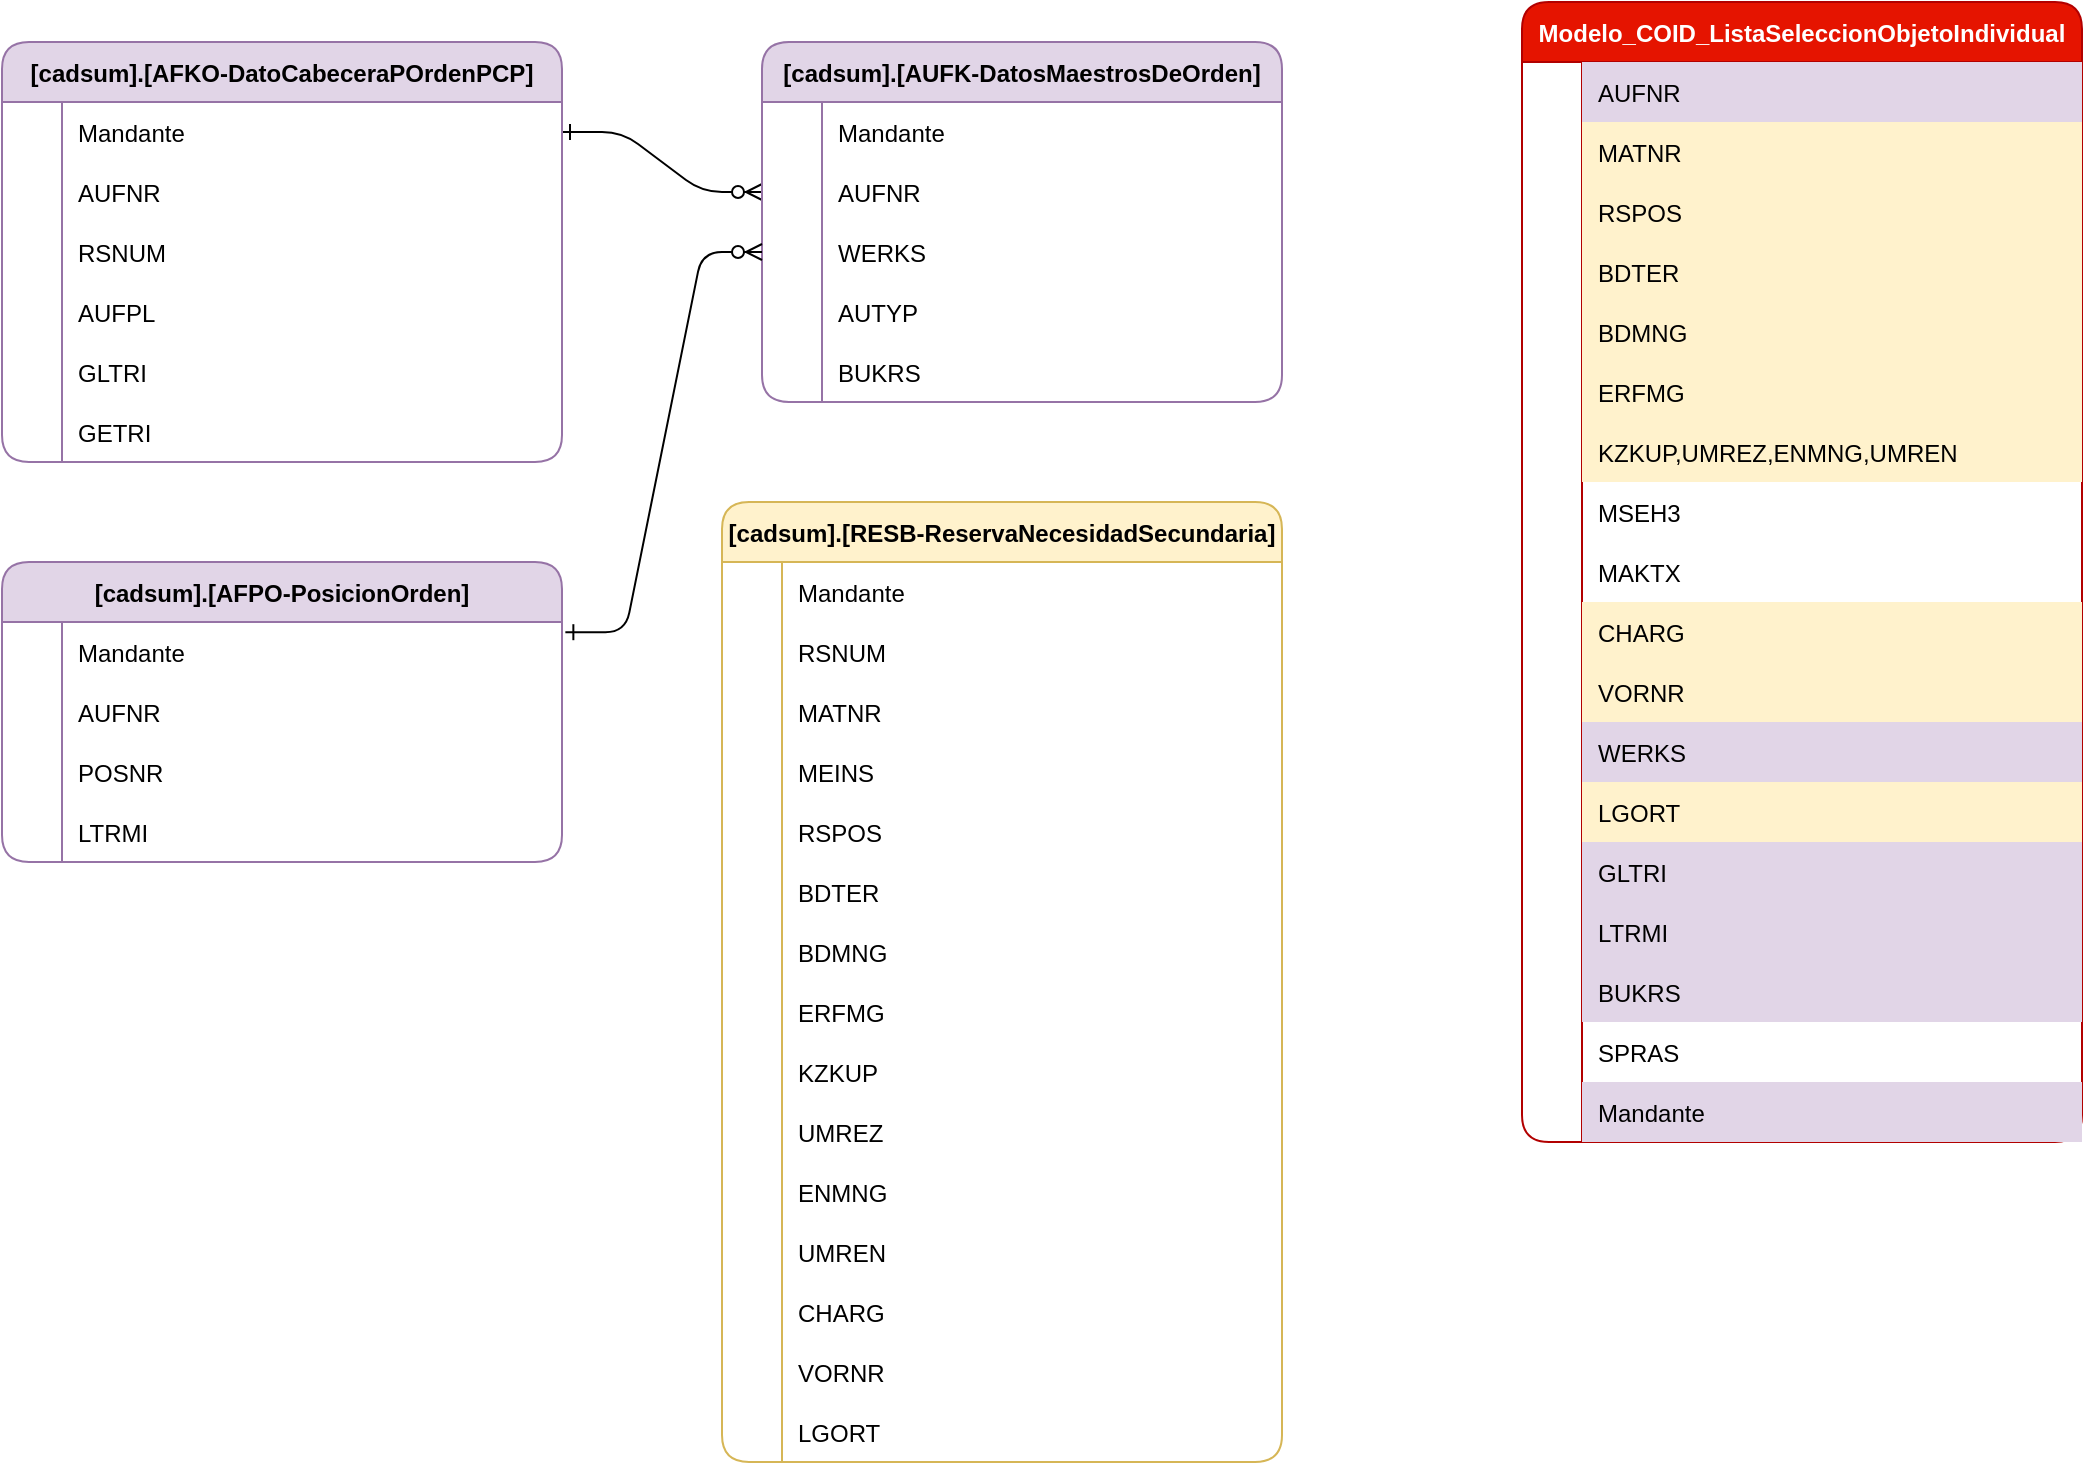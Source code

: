 <mxfile version="21.6.5" type="github">
  <diagram id="R2lEEEUBdFMjLlhIrx00" name="Page-1">
    <mxGraphModel dx="1738" dy="724" grid="1" gridSize="10" guides="1" tooltips="1" connect="1" arrows="1" fold="1" page="1" pageScale="1" pageWidth="850" pageHeight="1100" math="0" shadow="0" extFonts="Permanent Marker^https://fonts.googleapis.com/css?family=Permanent+Marker">
      <root>
        <mxCell id="0" />
        <mxCell id="1" parent="0" />
        <mxCell id="C-vyLk0tnHw3VtMMgP7b-1" value="" style="edgeStyle=entityRelationEdgeStyle;endArrow=ERzeroToMany;startArrow=ERone;endFill=1;startFill=0;exitX=1;exitY=0.5;exitDx=0;exitDy=0;entryX=0;entryY=0.5;entryDx=0;entryDy=0;" parent="1" source="mIVgGx_ozz6nRKa5t_wy-119" target="mIVgGx_ozz6nRKa5t_wy-60" edge="1">
          <mxGeometry width="100" height="100" relative="1" as="geometry">
            <mxPoint x="370" y="30" as="sourcePoint" />
            <mxPoint x="450" y="60" as="targetPoint" />
          </mxGeometry>
        </mxCell>
        <mxCell id="mIVgGx_ozz6nRKa5t_wy-1" value="Modelo_COID_ListaSeleccionObjetoIndividual" style="shape=table;startSize=30;container=1;collapsible=1;childLayout=tableLayout;fixedRows=1;rowLines=0;fontStyle=1;align=center;resizeLast=1;fillColor=#e51400;fontColor=#ffffff;strokeColor=#B20000;rounded=1;" vertex="1" parent="1">
          <mxGeometry x="520" y="40" width="280" height="570" as="geometry" />
        </mxCell>
        <mxCell id="mIVgGx_ozz6nRKa5t_wy-2" value="" style="shape=tableRow;horizontal=0;startSize=0;swimlaneHead=0;swimlaneBody=0;fillColor=none;collapsible=0;dropTarget=0;points=[[0,0.5],[1,0.5]];portConstraint=eastwest;strokeColor=inherit;top=0;left=0;right=0;bottom=0;" vertex="1" parent="mIVgGx_ozz6nRKa5t_wy-1">
          <mxGeometry y="30" width="280" height="30" as="geometry" />
        </mxCell>
        <mxCell id="mIVgGx_ozz6nRKa5t_wy-3" value="" style="shape=partialRectangle;overflow=hidden;connectable=0;fillColor=none;strokeColor=inherit;top=0;left=0;bottom=0;right=0;" vertex="1" parent="mIVgGx_ozz6nRKa5t_wy-2">
          <mxGeometry width="30" height="30" as="geometry">
            <mxRectangle width="30" height="30" as="alternateBounds" />
          </mxGeometry>
        </mxCell>
        <mxCell id="mIVgGx_ozz6nRKa5t_wy-4" value="AUFNR" style="shape=partialRectangle;overflow=hidden;connectable=0;fillColor=#e1d5e7;align=left;strokeColor=#9673a6;top=0;left=0;bottom=0;right=0;spacingLeft=6;" vertex="1" parent="mIVgGx_ozz6nRKa5t_wy-2">
          <mxGeometry x="30" width="250" height="30" as="geometry">
            <mxRectangle width="250" height="30" as="alternateBounds" />
          </mxGeometry>
        </mxCell>
        <mxCell id="mIVgGx_ozz6nRKa5t_wy-5" value="" style="shape=tableRow;horizontal=0;startSize=0;swimlaneHead=0;swimlaneBody=0;fillColor=none;collapsible=0;dropTarget=0;points=[[0,0.5],[1,0.5]];portConstraint=eastwest;strokeColor=inherit;top=0;left=0;right=0;bottom=0;" vertex="1" parent="mIVgGx_ozz6nRKa5t_wy-1">
          <mxGeometry y="60" width="280" height="30" as="geometry" />
        </mxCell>
        <mxCell id="mIVgGx_ozz6nRKa5t_wy-6" value="" style="shape=partialRectangle;overflow=hidden;connectable=0;fillColor=none;strokeColor=inherit;top=0;left=0;bottom=0;right=0;" vertex="1" parent="mIVgGx_ozz6nRKa5t_wy-5">
          <mxGeometry width="30" height="30" as="geometry">
            <mxRectangle width="30" height="30" as="alternateBounds" />
          </mxGeometry>
        </mxCell>
        <mxCell id="mIVgGx_ozz6nRKa5t_wy-7" value="MATNR" style="shape=partialRectangle;overflow=hidden;connectable=0;fillColor=#fff2cc;align=left;strokeColor=#d6b656;top=0;left=0;bottom=0;right=0;spacingLeft=6;" vertex="1" parent="mIVgGx_ozz6nRKa5t_wy-5">
          <mxGeometry x="30" width="250" height="30" as="geometry">
            <mxRectangle width="250" height="30" as="alternateBounds" />
          </mxGeometry>
        </mxCell>
        <mxCell id="mIVgGx_ozz6nRKa5t_wy-8" value="" style="shape=tableRow;horizontal=0;startSize=0;swimlaneHead=0;swimlaneBody=0;fillColor=none;collapsible=0;dropTarget=0;points=[[0,0.5],[1,0.5]];portConstraint=eastwest;strokeColor=inherit;top=0;left=0;right=0;bottom=0;" vertex="1" parent="mIVgGx_ozz6nRKa5t_wy-1">
          <mxGeometry y="90" width="280" height="30" as="geometry" />
        </mxCell>
        <mxCell id="mIVgGx_ozz6nRKa5t_wy-9" value="" style="shape=partialRectangle;overflow=hidden;connectable=0;fillColor=none;strokeColor=inherit;top=0;left=0;bottom=0;right=0;" vertex="1" parent="mIVgGx_ozz6nRKa5t_wy-8">
          <mxGeometry width="30" height="30" as="geometry">
            <mxRectangle width="30" height="30" as="alternateBounds" />
          </mxGeometry>
        </mxCell>
        <mxCell id="mIVgGx_ozz6nRKa5t_wy-10" value="RSPOS" style="shape=partialRectangle;overflow=hidden;connectable=0;fillColor=#fff2cc;align=left;strokeColor=#d6b656;top=0;left=0;bottom=0;right=0;spacingLeft=6;" vertex="1" parent="mIVgGx_ozz6nRKa5t_wy-8">
          <mxGeometry x="30" width="250" height="30" as="geometry">
            <mxRectangle width="250" height="30" as="alternateBounds" />
          </mxGeometry>
        </mxCell>
        <mxCell id="mIVgGx_ozz6nRKa5t_wy-11" value="" style="shape=tableRow;horizontal=0;startSize=0;swimlaneHead=0;swimlaneBody=0;fillColor=none;collapsible=0;dropTarget=0;points=[[0,0.5],[1,0.5]];portConstraint=eastwest;strokeColor=inherit;top=0;left=0;right=0;bottom=0;" vertex="1" parent="mIVgGx_ozz6nRKa5t_wy-1">
          <mxGeometry y="120" width="280" height="30" as="geometry" />
        </mxCell>
        <mxCell id="mIVgGx_ozz6nRKa5t_wy-12" value="" style="shape=partialRectangle;overflow=hidden;connectable=0;fillColor=none;strokeColor=inherit;top=0;left=0;bottom=0;right=0;" vertex="1" parent="mIVgGx_ozz6nRKa5t_wy-11">
          <mxGeometry width="30" height="30" as="geometry">
            <mxRectangle width="30" height="30" as="alternateBounds" />
          </mxGeometry>
        </mxCell>
        <mxCell id="mIVgGx_ozz6nRKa5t_wy-13" value="BDTER" style="shape=partialRectangle;overflow=hidden;connectable=0;fillColor=#fff2cc;align=left;strokeColor=#d6b656;top=0;left=0;bottom=0;right=0;spacingLeft=6;" vertex="1" parent="mIVgGx_ozz6nRKa5t_wy-11">
          <mxGeometry x="30" width="250" height="30" as="geometry">
            <mxRectangle width="250" height="30" as="alternateBounds" />
          </mxGeometry>
        </mxCell>
        <mxCell id="mIVgGx_ozz6nRKa5t_wy-14" value="" style="shape=tableRow;horizontal=0;startSize=0;swimlaneHead=0;swimlaneBody=0;fillColor=none;collapsible=0;dropTarget=0;points=[[0,0.5],[1,0.5]];portConstraint=eastwest;strokeColor=inherit;top=0;left=0;right=0;bottom=0;" vertex="1" parent="mIVgGx_ozz6nRKa5t_wy-1">
          <mxGeometry y="150" width="280" height="30" as="geometry" />
        </mxCell>
        <mxCell id="mIVgGx_ozz6nRKa5t_wy-15" value="" style="shape=partialRectangle;overflow=hidden;connectable=0;fillColor=none;strokeColor=inherit;top=0;left=0;bottom=0;right=0;" vertex="1" parent="mIVgGx_ozz6nRKa5t_wy-14">
          <mxGeometry width="30" height="30" as="geometry">
            <mxRectangle width="30" height="30" as="alternateBounds" />
          </mxGeometry>
        </mxCell>
        <mxCell id="mIVgGx_ozz6nRKa5t_wy-16" value="BDMNG" style="shape=partialRectangle;overflow=hidden;connectable=0;fillColor=#fff2cc;align=left;strokeColor=#d6b656;top=0;left=0;bottom=0;right=0;spacingLeft=6;" vertex="1" parent="mIVgGx_ozz6nRKa5t_wy-14">
          <mxGeometry x="30" width="250" height="30" as="geometry">
            <mxRectangle width="250" height="30" as="alternateBounds" />
          </mxGeometry>
        </mxCell>
        <mxCell id="mIVgGx_ozz6nRKa5t_wy-17" value="" style="shape=tableRow;horizontal=0;startSize=0;swimlaneHead=0;swimlaneBody=0;fillColor=none;collapsible=0;dropTarget=0;points=[[0,0.5],[1,0.5]];portConstraint=eastwest;strokeColor=inherit;top=0;left=0;right=0;bottom=0;" vertex="1" parent="mIVgGx_ozz6nRKa5t_wy-1">
          <mxGeometry y="180" width="280" height="30" as="geometry" />
        </mxCell>
        <mxCell id="mIVgGx_ozz6nRKa5t_wy-18" value="" style="shape=partialRectangle;overflow=hidden;connectable=0;fillColor=none;strokeColor=inherit;top=0;left=0;bottom=0;right=0;" vertex="1" parent="mIVgGx_ozz6nRKa5t_wy-17">
          <mxGeometry width="30" height="30" as="geometry">
            <mxRectangle width="30" height="30" as="alternateBounds" />
          </mxGeometry>
        </mxCell>
        <mxCell id="mIVgGx_ozz6nRKa5t_wy-19" value="ERFMG" style="shape=partialRectangle;overflow=hidden;connectable=0;fillColor=#fff2cc;align=left;strokeColor=#d6b656;top=0;left=0;bottom=0;right=0;spacingLeft=6;" vertex="1" parent="mIVgGx_ozz6nRKa5t_wy-17">
          <mxGeometry x="30" width="250" height="30" as="geometry">
            <mxRectangle width="250" height="30" as="alternateBounds" />
          </mxGeometry>
        </mxCell>
        <mxCell id="mIVgGx_ozz6nRKa5t_wy-20" value="" style="shape=tableRow;horizontal=0;startSize=0;swimlaneHead=0;swimlaneBody=0;fillColor=none;collapsible=0;dropTarget=0;points=[[0,0.5],[1,0.5]];portConstraint=eastwest;strokeColor=inherit;top=0;left=0;right=0;bottom=0;" vertex="1" parent="mIVgGx_ozz6nRKa5t_wy-1">
          <mxGeometry y="210" width="280" height="30" as="geometry" />
        </mxCell>
        <mxCell id="mIVgGx_ozz6nRKa5t_wy-21" value="" style="shape=partialRectangle;overflow=hidden;connectable=0;fillColor=none;strokeColor=inherit;top=0;left=0;bottom=0;right=0;" vertex="1" parent="mIVgGx_ozz6nRKa5t_wy-20">
          <mxGeometry width="30" height="30" as="geometry">
            <mxRectangle width="30" height="30" as="alternateBounds" />
          </mxGeometry>
        </mxCell>
        <mxCell id="mIVgGx_ozz6nRKa5t_wy-22" value="KZKUP,UMREZ,ENMNG,UMREN" style="shape=partialRectangle;overflow=hidden;connectable=0;fillColor=#fff2cc;align=left;strokeColor=#d6b656;top=0;left=0;bottom=0;right=0;spacingLeft=6;" vertex="1" parent="mIVgGx_ozz6nRKa5t_wy-20">
          <mxGeometry x="30" width="250" height="30" as="geometry">
            <mxRectangle width="250" height="30" as="alternateBounds" />
          </mxGeometry>
        </mxCell>
        <mxCell id="mIVgGx_ozz6nRKa5t_wy-23" value="" style="shape=tableRow;horizontal=0;startSize=0;swimlaneHead=0;swimlaneBody=0;fillColor=none;collapsible=0;dropTarget=0;points=[[0,0.5],[1,0.5]];portConstraint=eastwest;strokeColor=inherit;top=0;left=0;right=0;bottom=0;" vertex="1" parent="mIVgGx_ozz6nRKa5t_wy-1">
          <mxGeometry y="240" width="280" height="30" as="geometry" />
        </mxCell>
        <mxCell id="mIVgGx_ozz6nRKa5t_wy-24" value="" style="shape=partialRectangle;overflow=hidden;connectable=0;fillColor=none;strokeColor=inherit;top=0;left=0;bottom=0;right=0;" vertex="1" parent="mIVgGx_ozz6nRKa5t_wy-23">
          <mxGeometry width="30" height="30" as="geometry">
            <mxRectangle width="30" height="30" as="alternateBounds" />
          </mxGeometry>
        </mxCell>
        <mxCell id="mIVgGx_ozz6nRKa5t_wy-25" value="MSEH3" style="shape=partialRectangle;overflow=hidden;connectable=0;fillColor=none;align=left;strokeColor=inherit;top=0;left=0;bottom=0;right=0;spacingLeft=6;" vertex="1" parent="mIVgGx_ozz6nRKa5t_wy-23">
          <mxGeometry x="30" width="250" height="30" as="geometry">
            <mxRectangle width="250" height="30" as="alternateBounds" />
          </mxGeometry>
        </mxCell>
        <mxCell id="mIVgGx_ozz6nRKa5t_wy-26" value="" style="shape=tableRow;horizontal=0;startSize=0;swimlaneHead=0;swimlaneBody=0;fillColor=none;collapsible=0;dropTarget=0;points=[[0,0.5],[1,0.5]];portConstraint=eastwest;strokeColor=inherit;top=0;left=0;right=0;bottom=0;" vertex="1" parent="mIVgGx_ozz6nRKa5t_wy-1">
          <mxGeometry y="270" width="280" height="30" as="geometry" />
        </mxCell>
        <mxCell id="mIVgGx_ozz6nRKa5t_wy-27" value="" style="shape=partialRectangle;overflow=hidden;connectable=0;fillColor=none;strokeColor=inherit;top=0;left=0;bottom=0;right=0;" vertex="1" parent="mIVgGx_ozz6nRKa5t_wy-26">
          <mxGeometry width="30" height="30" as="geometry">
            <mxRectangle width="30" height="30" as="alternateBounds" />
          </mxGeometry>
        </mxCell>
        <mxCell id="mIVgGx_ozz6nRKa5t_wy-28" value="MAKTX" style="shape=partialRectangle;overflow=hidden;connectable=0;fillColor=none;align=left;strokeColor=inherit;top=0;left=0;bottom=0;right=0;spacingLeft=6;" vertex="1" parent="mIVgGx_ozz6nRKa5t_wy-26">
          <mxGeometry x="30" width="250" height="30" as="geometry">
            <mxRectangle width="250" height="30" as="alternateBounds" />
          </mxGeometry>
        </mxCell>
        <mxCell id="mIVgGx_ozz6nRKa5t_wy-29" value="" style="shape=tableRow;horizontal=0;startSize=0;swimlaneHead=0;swimlaneBody=0;fillColor=none;collapsible=0;dropTarget=0;points=[[0,0.5],[1,0.5]];portConstraint=eastwest;strokeColor=inherit;top=0;left=0;right=0;bottom=0;" vertex="1" parent="mIVgGx_ozz6nRKa5t_wy-1">
          <mxGeometry y="300" width="280" height="30" as="geometry" />
        </mxCell>
        <mxCell id="mIVgGx_ozz6nRKa5t_wy-30" value="" style="shape=partialRectangle;overflow=hidden;connectable=0;fillColor=none;strokeColor=inherit;top=0;left=0;bottom=0;right=0;" vertex="1" parent="mIVgGx_ozz6nRKa5t_wy-29">
          <mxGeometry width="30" height="30" as="geometry">
            <mxRectangle width="30" height="30" as="alternateBounds" />
          </mxGeometry>
        </mxCell>
        <mxCell id="mIVgGx_ozz6nRKa5t_wy-31" value="CHARG" style="shape=partialRectangle;overflow=hidden;connectable=0;fillColor=#fff2cc;align=left;strokeColor=#d6b656;top=0;left=0;bottom=0;right=0;spacingLeft=6;" vertex="1" parent="mIVgGx_ozz6nRKa5t_wy-29">
          <mxGeometry x="30" width="250" height="30" as="geometry">
            <mxRectangle width="250" height="30" as="alternateBounds" />
          </mxGeometry>
        </mxCell>
        <mxCell id="mIVgGx_ozz6nRKa5t_wy-32" value="" style="shape=tableRow;horizontal=0;startSize=0;swimlaneHead=0;swimlaneBody=0;fillColor=none;collapsible=0;dropTarget=0;points=[[0,0.5],[1,0.5]];portConstraint=eastwest;strokeColor=inherit;top=0;left=0;right=0;bottom=0;" vertex="1" parent="mIVgGx_ozz6nRKa5t_wy-1">
          <mxGeometry y="330" width="280" height="30" as="geometry" />
        </mxCell>
        <mxCell id="mIVgGx_ozz6nRKa5t_wy-33" value="" style="shape=partialRectangle;overflow=hidden;connectable=0;fillColor=none;strokeColor=inherit;top=0;left=0;bottom=0;right=0;" vertex="1" parent="mIVgGx_ozz6nRKa5t_wy-32">
          <mxGeometry width="30" height="30" as="geometry">
            <mxRectangle width="30" height="30" as="alternateBounds" />
          </mxGeometry>
        </mxCell>
        <mxCell id="mIVgGx_ozz6nRKa5t_wy-34" value="VORNR" style="shape=partialRectangle;overflow=hidden;connectable=0;fillColor=#fff2cc;align=left;strokeColor=#d6b656;top=0;left=0;bottom=0;right=0;spacingLeft=6;" vertex="1" parent="mIVgGx_ozz6nRKa5t_wy-32">
          <mxGeometry x="30" width="250" height="30" as="geometry">
            <mxRectangle width="250" height="30" as="alternateBounds" />
          </mxGeometry>
        </mxCell>
        <mxCell id="mIVgGx_ozz6nRKa5t_wy-35" value="" style="shape=tableRow;horizontal=0;startSize=0;swimlaneHead=0;swimlaneBody=0;fillColor=none;collapsible=0;dropTarget=0;points=[[0,0.5],[1,0.5]];portConstraint=eastwest;strokeColor=inherit;top=0;left=0;right=0;bottom=0;" vertex="1" parent="mIVgGx_ozz6nRKa5t_wy-1">
          <mxGeometry y="360" width="280" height="30" as="geometry" />
        </mxCell>
        <mxCell id="mIVgGx_ozz6nRKa5t_wy-36" value="" style="shape=partialRectangle;overflow=hidden;connectable=0;fillColor=none;strokeColor=inherit;top=0;left=0;bottom=0;right=0;" vertex="1" parent="mIVgGx_ozz6nRKa5t_wy-35">
          <mxGeometry width="30" height="30" as="geometry">
            <mxRectangle width="30" height="30" as="alternateBounds" />
          </mxGeometry>
        </mxCell>
        <mxCell id="mIVgGx_ozz6nRKa5t_wy-37" value="WERKS" style="shape=partialRectangle;overflow=hidden;connectable=0;fillColor=#e1d5e7;align=left;strokeColor=#9673a6;top=0;left=0;bottom=0;right=0;spacingLeft=6;" vertex="1" parent="mIVgGx_ozz6nRKa5t_wy-35">
          <mxGeometry x="30" width="250" height="30" as="geometry">
            <mxRectangle width="250" height="30" as="alternateBounds" />
          </mxGeometry>
        </mxCell>
        <mxCell id="mIVgGx_ozz6nRKa5t_wy-38" value="" style="shape=tableRow;horizontal=0;startSize=0;swimlaneHead=0;swimlaneBody=0;fillColor=none;collapsible=0;dropTarget=0;points=[[0,0.5],[1,0.5]];portConstraint=eastwest;strokeColor=inherit;top=0;left=0;right=0;bottom=0;" vertex="1" parent="mIVgGx_ozz6nRKa5t_wy-1">
          <mxGeometry y="390" width="280" height="30" as="geometry" />
        </mxCell>
        <mxCell id="mIVgGx_ozz6nRKa5t_wy-39" value="" style="shape=partialRectangle;overflow=hidden;connectable=0;fillColor=none;strokeColor=inherit;top=0;left=0;bottom=0;right=0;" vertex="1" parent="mIVgGx_ozz6nRKa5t_wy-38">
          <mxGeometry width="30" height="30" as="geometry">
            <mxRectangle width="30" height="30" as="alternateBounds" />
          </mxGeometry>
        </mxCell>
        <mxCell id="mIVgGx_ozz6nRKa5t_wy-40" value="LGORT" style="shape=partialRectangle;overflow=hidden;connectable=0;fillColor=#fff2cc;align=left;strokeColor=#d6b656;top=0;left=0;bottom=0;right=0;spacingLeft=6;" vertex="1" parent="mIVgGx_ozz6nRKa5t_wy-38">
          <mxGeometry x="30" width="250" height="30" as="geometry">
            <mxRectangle width="250" height="30" as="alternateBounds" />
          </mxGeometry>
        </mxCell>
        <mxCell id="mIVgGx_ozz6nRKa5t_wy-41" value="" style="shape=tableRow;horizontal=0;startSize=0;swimlaneHead=0;swimlaneBody=0;fillColor=none;collapsible=0;dropTarget=0;points=[[0,0.5],[1,0.5]];portConstraint=eastwest;strokeColor=inherit;top=0;left=0;right=0;bottom=0;" vertex="1" parent="mIVgGx_ozz6nRKa5t_wy-1">
          <mxGeometry y="420" width="280" height="30" as="geometry" />
        </mxCell>
        <mxCell id="mIVgGx_ozz6nRKa5t_wy-42" value="" style="shape=partialRectangle;overflow=hidden;connectable=0;fillColor=none;strokeColor=inherit;top=0;left=0;bottom=0;right=0;" vertex="1" parent="mIVgGx_ozz6nRKa5t_wy-41">
          <mxGeometry width="30" height="30" as="geometry">
            <mxRectangle width="30" height="30" as="alternateBounds" />
          </mxGeometry>
        </mxCell>
        <mxCell id="mIVgGx_ozz6nRKa5t_wy-43" value="GLTRI" style="shape=partialRectangle;overflow=hidden;connectable=0;fillColor=#e1d5e7;align=left;strokeColor=#9673a6;top=0;left=0;bottom=0;right=0;spacingLeft=6;" vertex="1" parent="mIVgGx_ozz6nRKa5t_wy-41">
          <mxGeometry x="30" width="250" height="30" as="geometry">
            <mxRectangle width="250" height="30" as="alternateBounds" />
          </mxGeometry>
        </mxCell>
        <mxCell id="mIVgGx_ozz6nRKa5t_wy-44" value="" style="shape=tableRow;horizontal=0;startSize=0;swimlaneHead=0;swimlaneBody=0;fillColor=none;collapsible=0;dropTarget=0;points=[[0,0.5],[1,0.5]];portConstraint=eastwest;strokeColor=inherit;top=0;left=0;right=0;bottom=0;" vertex="1" parent="mIVgGx_ozz6nRKa5t_wy-1">
          <mxGeometry y="450" width="280" height="30" as="geometry" />
        </mxCell>
        <mxCell id="mIVgGx_ozz6nRKa5t_wy-45" value="" style="shape=partialRectangle;overflow=hidden;connectable=0;fillColor=none;strokeColor=inherit;top=0;left=0;bottom=0;right=0;" vertex="1" parent="mIVgGx_ozz6nRKa5t_wy-44">
          <mxGeometry width="30" height="30" as="geometry">
            <mxRectangle width="30" height="30" as="alternateBounds" />
          </mxGeometry>
        </mxCell>
        <mxCell id="mIVgGx_ozz6nRKa5t_wy-46" value="LTRMI" style="shape=partialRectangle;overflow=hidden;connectable=0;fillColor=#e1d5e7;align=left;strokeColor=#9673a6;top=0;left=0;bottom=0;right=0;spacingLeft=6;" vertex="1" parent="mIVgGx_ozz6nRKa5t_wy-44">
          <mxGeometry x="30" width="250" height="30" as="geometry">
            <mxRectangle width="250" height="30" as="alternateBounds" />
          </mxGeometry>
        </mxCell>
        <mxCell id="mIVgGx_ozz6nRKa5t_wy-47" value="" style="shape=tableRow;horizontal=0;startSize=0;swimlaneHead=0;swimlaneBody=0;fillColor=none;collapsible=0;dropTarget=0;points=[[0,0.5],[1,0.5]];portConstraint=eastwest;strokeColor=inherit;top=0;left=0;right=0;bottom=0;" vertex="1" parent="mIVgGx_ozz6nRKa5t_wy-1">
          <mxGeometry y="480" width="280" height="30" as="geometry" />
        </mxCell>
        <mxCell id="mIVgGx_ozz6nRKa5t_wy-48" value="" style="shape=partialRectangle;overflow=hidden;connectable=0;fillColor=none;strokeColor=inherit;top=0;left=0;bottom=0;right=0;" vertex="1" parent="mIVgGx_ozz6nRKa5t_wy-47">
          <mxGeometry width="30" height="30" as="geometry">
            <mxRectangle width="30" height="30" as="alternateBounds" />
          </mxGeometry>
        </mxCell>
        <mxCell id="mIVgGx_ozz6nRKa5t_wy-49" value="BUKRS" style="shape=partialRectangle;overflow=hidden;connectable=0;fillColor=#e1d5e7;align=left;strokeColor=#9673a6;top=0;left=0;bottom=0;right=0;spacingLeft=6;" vertex="1" parent="mIVgGx_ozz6nRKa5t_wy-47">
          <mxGeometry x="30" width="250" height="30" as="geometry">
            <mxRectangle width="250" height="30" as="alternateBounds" />
          </mxGeometry>
        </mxCell>
        <mxCell id="mIVgGx_ozz6nRKa5t_wy-50" value="" style="shape=tableRow;horizontal=0;startSize=0;swimlaneHead=0;swimlaneBody=0;fillColor=none;collapsible=0;dropTarget=0;points=[[0,0.5],[1,0.5]];portConstraint=eastwest;strokeColor=inherit;top=0;left=0;right=0;bottom=0;" vertex="1" parent="mIVgGx_ozz6nRKa5t_wy-1">
          <mxGeometry y="510" width="280" height="30" as="geometry" />
        </mxCell>
        <mxCell id="mIVgGx_ozz6nRKa5t_wy-51" value="" style="shape=partialRectangle;overflow=hidden;connectable=0;fillColor=none;strokeColor=inherit;top=0;left=0;bottom=0;right=0;" vertex="1" parent="mIVgGx_ozz6nRKa5t_wy-50">
          <mxGeometry width="30" height="30" as="geometry">
            <mxRectangle width="30" height="30" as="alternateBounds" />
          </mxGeometry>
        </mxCell>
        <mxCell id="mIVgGx_ozz6nRKa5t_wy-52" value="SPRAS" style="shape=partialRectangle;overflow=hidden;connectable=0;fillColor=none;align=left;strokeColor=inherit;top=0;left=0;bottom=0;right=0;spacingLeft=6;" vertex="1" parent="mIVgGx_ozz6nRKa5t_wy-50">
          <mxGeometry x="30" width="250" height="30" as="geometry">
            <mxRectangle width="250" height="30" as="alternateBounds" />
          </mxGeometry>
        </mxCell>
        <mxCell id="mIVgGx_ozz6nRKa5t_wy-53" value="" style="shape=tableRow;horizontal=0;startSize=0;swimlaneHead=0;swimlaneBody=0;fillColor=none;collapsible=0;dropTarget=0;points=[[0,0.5],[1,0.5]];portConstraint=eastwest;strokeColor=inherit;top=0;left=0;right=0;bottom=0;" vertex="1" parent="mIVgGx_ozz6nRKa5t_wy-1">
          <mxGeometry y="540" width="280" height="30" as="geometry" />
        </mxCell>
        <mxCell id="mIVgGx_ozz6nRKa5t_wy-54" value="" style="shape=partialRectangle;overflow=hidden;connectable=0;fillColor=none;strokeColor=inherit;top=0;left=0;bottom=0;right=0;" vertex="1" parent="mIVgGx_ozz6nRKa5t_wy-53">
          <mxGeometry width="30" height="30" as="geometry">
            <mxRectangle width="30" height="30" as="alternateBounds" />
          </mxGeometry>
        </mxCell>
        <mxCell id="mIVgGx_ozz6nRKa5t_wy-55" value="Mandante" style="shape=partialRectangle;overflow=hidden;connectable=0;fillColor=#e1d5e7;align=left;strokeColor=#9673a6;top=0;left=0;bottom=0;right=0;spacingLeft=6;" vertex="1" parent="mIVgGx_ozz6nRKa5t_wy-53">
          <mxGeometry x="30" width="250" height="30" as="geometry">
            <mxRectangle width="250" height="30" as="alternateBounds" />
          </mxGeometry>
        </mxCell>
        <mxCell id="mIVgGx_ozz6nRKa5t_wy-56" value="[cadsum].[AUFK-DatosMaestrosDeOrden]" style="shape=table;startSize=30;container=1;collapsible=1;childLayout=tableLayout;fixedRows=1;rowLines=0;fontStyle=1;align=center;resizeLast=1;rounded=1;fillColor=#e1d5e7;strokeColor=#9673a6;" vertex="1" parent="1">
          <mxGeometry x="140" y="60" width="260" height="180" as="geometry" />
        </mxCell>
        <mxCell id="mIVgGx_ozz6nRKa5t_wy-57" value="" style="shape=tableRow;horizontal=0;startSize=0;swimlaneHead=0;swimlaneBody=0;fillColor=none;collapsible=0;dropTarget=0;points=[[0,0.5],[1,0.5]];portConstraint=eastwest;strokeColor=inherit;top=0;left=0;right=0;bottom=0;" vertex="1" parent="mIVgGx_ozz6nRKa5t_wy-56">
          <mxGeometry y="30" width="260" height="30" as="geometry" />
        </mxCell>
        <mxCell id="mIVgGx_ozz6nRKa5t_wy-58" value="" style="shape=partialRectangle;overflow=hidden;connectable=0;fillColor=none;strokeColor=inherit;top=0;left=0;bottom=0;right=0;" vertex="1" parent="mIVgGx_ozz6nRKa5t_wy-57">
          <mxGeometry width="30" height="30" as="geometry">
            <mxRectangle width="30" height="30" as="alternateBounds" />
          </mxGeometry>
        </mxCell>
        <mxCell id="mIVgGx_ozz6nRKa5t_wy-59" value="Mandante" style="shape=partialRectangle;overflow=hidden;connectable=0;fillColor=none;align=left;strokeColor=inherit;top=0;left=0;bottom=0;right=0;spacingLeft=6;" vertex="1" parent="mIVgGx_ozz6nRKa5t_wy-57">
          <mxGeometry x="30" width="230" height="30" as="geometry">
            <mxRectangle width="230" height="30" as="alternateBounds" />
          </mxGeometry>
        </mxCell>
        <mxCell id="mIVgGx_ozz6nRKa5t_wy-60" value="" style="shape=tableRow;horizontal=0;startSize=0;swimlaneHead=0;swimlaneBody=0;fillColor=none;collapsible=0;dropTarget=0;points=[[0,0.5],[1,0.5]];portConstraint=eastwest;strokeColor=inherit;top=0;left=0;right=0;bottom=0;" vertex="1" parent="mIVgGx_ozz6nRKa5t_wy-56">
          <mxGeometry y="60" width="260" height="30" as="geometry" />
        </mxCell>
        <mxCell id="mIVgGx_ozz6nRKa5t_wy-61" value="" style="shape=partialRectangle;overflow=hidden;connectable=0;fillColor=none;strokeColor=inherit;top=0;left=0;bottom=0;right=0;" vertex="1" parent="mIVgGx_ozz6nRKa5t_wy-60">
          <mxGeometry width="30" height="30" as="geometry">
            <mxRectangle width="30" height="30" as="alternateBounds" />
          </mxGeometry>
        </mxCell>
        <mxCell id="mIVgGx_ozz6nRKa5t_wy-62" value="AUFNR" style="shape=partialRectangle;overflow=hidden;connectable=0;fillColor=none;align=left;strokeColor=inherit;top=0;left=0;bottom=0;right=0;spacingLeft=6;" vertex="1" parent="mIVgGx_ozz6nRKa5t_wy-60">
          <mxGeometry x="30" width="230" height="30" as="geometry">
            <mxRectangle width="230" height="30" as="alternateBounds" />
          </mxGeometry>
        </mxCell>
        <mxCell id="mIVgGx_ozz6nRKa5t_wy-63" value="" style="shape=tableRow;horizontal=0;startSize=0;swimlaneHead=0;swimlaneBody=0;fillColor=none;collapsible=0;dropTarget=0;points=[[0,0.5],[1,0.5]];portConstraint=eastwest;strokeColor=inherit;top=0;left=0;right=0;bottom=0;" vertex="1" parent="mIVgGx_ozz6nRKa5t_wy-56">
          <mxGeometry y="90" width="260" height="30" as="geometry" />
        </mxCell>
        <mxCell id="mIVgGx_ozz6nRKa5t_wy-64" value="" style="shape=partialRectangle;overflow=hidden;connectable=0;fillColor=none;strokeColor=inherit;top=0;left=0;bottom=0;right=0;" vertex="1" parent="mIVgGx_ozz6nRKa5t_wy-63">
          <mxGeometry width="30" height="30" as="geometry">
            <mxRectangle width="30" height="30" as="alternateBounds" />
          </mxGeometry>
        </mxCell>
        <mxCell id="mIVgGx_ozz6nRKa5t_wy-65" value="WERKS" style="shape=partialRectangle;overflow=hidden;connectable=0;fillColor=none;align=left;strokeColor=inherit;top=0;left=0;bottom=0;right=0;spacingLeft=6;" vertex="1" parent="mIVgGx_ozz6nRKa5t_wy-63">
          <mxGeometry x="30" width="230" height="30" as="geometry">
            <mxRectangle width="230" height="30" as="alternateBounds" />
          </mxGeometry>
        </mxCell>
        <mxCell id="mIVgGx_ozz6nRKa5t_wy-66" value="" style="shape=tableRow;horizontal=0;startSize=0;swimlaneHead=0;swimlaneBody=0;fillColor=none;collapsible=0;dropTarget=0;points=[[0,0.5],[1,0.5]];portConstraint=eastwest;strokeColor=inherit;top=0;left=0;right=0;bottom=0;" vertex="1" parent="mIVgGx_ozz6nRKa5t_wy-56">
          <mxGeometry y="120" width="260" height="30" as="geometry" />
        </mxCell>
        <mxCell id="mIVgGx_ozz6nRKa5t_wy-67" value="" style="shape=partialRectangle;overflow=hidden;connectable=0;fillColor=none;strokeColor=inherit;top=0;left=0;bottom=0;right=0;" vertex="1" parent="mIVgGx_ozz6nRKa5t_wy-66">
          <mxGeometry width="30" height="30" as="geometry">
            <mxRectangle width="30" height="30" as="alternateBounds" />
          </mxGeometry>
        </mxCell>
        <mxCell id="mIVgGx_ozz6nRKa5t_wy-68" value="AUTYP" style="shape=partialRectangle;overflow=hidden;connectable=0;fillColor=none;align=left;strokeColor=inherit;top=0;left=0;bottom=0;right=0;spacingLeft=6;" vertex="1" parent="mIVgGx_ozz6nRKa5t_wy-66">
          <mxGeometry x="30" width="230" height="30" as="geometry">
            <mxRectangle width="230" height="30" as="alternateBounds" />
          </mxGeometry>
        </mxCell>
        <mxCell id="mIVgGx_ozz6nRKa5t_wy-69" value="" style="shape=tableRow;horizontal=0;startSize=0;swimlaneHead=0;swimlaneBody=0;fillColor=none;collapsible=0;dropTarget=0;points=[[0,0.5],[1,0.5]];portConstraint=eastwest;strokeColor=inherit;top=0;left=0;right=0;bottom=0;" vertex="1" parent="mIVgGx_ozz6nRKa5t_wy-56">
          <mxGeometry y="150" width="260" height="30" as="geometry" />
        </mxCell>
        <mxCell id="mIVgGx_ozz6nRKa5t_wy-70" value="" style="shape=partialRectangle;overflow=hidden;connectable=0;fillColor=none;strokeColor=inherit;top=0;left=0;bottom=0;right=0;" vertex="1" parent="mIVgGx_ozz6nRKa5t_wy-69">
          <mxGeometry width="30" height="30" as="geometry">
            <mxRectangle width="30" height="30" as="alternateBounds" />
          </mxGeometry>
        </mxCell>
        <mxCell id="mIVgGx_ozz6nRKa5t_wy-71" value="BUKRS" style="shape=partialRectangle;overflow=hidden;connectable=0;fillColor=none;align=left;strokeColor=inherit;top=0;left=0;bottom=0;right=0;spacingLeft=6;" vertex="1" parent="mIVgGx_ozz6nRKa5t_wy-69">
          <mxGeometry x="30" width="230" height="30" as="geometry">
            <mxRectangle width="230" height="30" as="alternateBounds" />
          </mxGeometry>
        </mxCell>
        <mxCell id="mIVgGx_ozz6nRKa5t_wy-72" value="[cadsum].[RESB-ReservaNecesidadSecundaria]" style="shape=table;startSize=30;container=1;collapsible=1;childLayout=tableLayout;fixedRows=1;rowLines=0;fontStyle=1;align=center;resizeLast=1;rounded=1;fillColor=#fff2cc;strokeColor=#d6b656;" vertex="1" parent="1">
          <mxGeometry x="120" y="290" width="280" height="480" as="geometry" />
        </mxCell>
        <mxCell id="mIVgGx_ozz6nRKa5t_wy-73" value="" style="shape=tableRow;horizontal=0;startSize=0;swimlaneHead=0;swimlaneBody=0;fillColor=none;collapsible=0;dropTarget=0;points=[[0,0.5],[1,0.5]];portConstraint=eastwest;strokeColor=inherit;top=0;left=0;right=0;bottom=0;" vertex="1" parent="mIVgGx_ozz6nRKa5t_wy-72">
          <mxGeometry y="30" width="280" height="30" as="geometry" />
        </mxCell>
        <mxCell id="mIVgGx_ozz6nRKa5t_wy-74" value="" style="shape=partialRectangle;overflow=hidden;connectable=0;fillColor=none;strokeColor=inherit;top=0;left=0;bottom=0;right=0;" vertex="1" parent="mIVgGx_ozz6nRKa5t_wy-73">
          <mxGeometry width="30" height="30" as="geometry">
            <mxRectangle width="30" height="30" as="alternateBounds" />
          </mxGeometry>
        </mxCell>
        <mxCell id="mIVgGx_ozz6nRKa5t_wy-75" value="Mandante" style="shape=partialRectangle;overflow=hidden;connectable=0;fillColor=none;align=left;strokeColor=inherit;top=0;left=0;bottom=0;right=0;spacingLeft=6;" vertex="1" parent="mIVgGx_ozz6nRKa5t_wy-73">
          <mxGeometry x="30" width="250" height="30" as="geometry">
            <mxRectangle width="250" height="30" as="alternateBounds" />
          </mxGeometry>
        </mxCell>
        <mxCell id="mIVgGx_ozz6nRKa5t_wy-76" value="" style="shape=tableRow;horizontal=0;startSize=0;swimlaneHead=0;swimlaneBody=0;fillColor=none;collapsible=0;dropTarget=0;points=[[0,0.5],[1,0.5]];portConstraint=eastwest;strokeColor=inherit;top=0;left=0;right=0;bottom=0;" vertex="1" parent="mIVgGx_ozz6nRKa5t_wy-72">
          <mxGeometry y="60" width="280" height="30" as="geometry" />
        </mxCell>
        <mxCell id="mIVgGx_ozz6nRKa5t_wy-77" value="" style="shape=partialRectangle;overflow=hidden;connectable=0;fillColor=none;strokeColor=inherit;top=0;left=0;bottom=0;right=0;" vertex="1" parent="mIVgGx_ozz6nRKa5t_wy-76">
          <mxGeometry width="30" height="30" as="geometry">
            <mxRectangle width="30" height="30" as="alternateBounds" />
          </mxGeometry>
        </mxCell>
        <mxCell id="mIVgGx_ozz6nRKa5t_wy-78" value="RSNUM" style="shape=partialRectangle;overflow=hidden;connectable=0;fillColor=none;align=left;strokeColor=inherit;top=0;left=0;bottom=0;right=0;spacingLeft=6;" vertex="1" parent="mIVgGx_ozz6nRKa5t_wy-76">
          <mxGeometry x="30" width="250" height="30" as="geometry">
            <mxRectangle width="250" height="30" as="alternateBounds" />
          </mxGeometry>
        </mxCell>
        <mxCell id="mIVgGx_ozz6nRKa5t_wy-79" value="" style="shape=tableRow;horizontal=0;startSize=0;swimlaneHead=0;swimlaneBody=0;fillColor=none;collapsible=0;dropTarget=0;points=[[0,0.5],[1,0.5]];portConstraint=eastwest;strokeColor=inherit;top=0;left=0;right=0;bottom=0;" vertex="1" parent="mIVgGx_ozz6nRKa5t_wy-72">
          <mxGeometry y="90" width="280" height="30" as="geometry" />
        </mxCell>
        <mxCell id="mIVgGx_ozz6nRKa5t_wy-80" value="" style="shape=partialRectangle;overflow=hidden;connectable=0;fillColor=none;strokeColor=inherit;top=0;left=0;bottom=0;right=0;" vertex="1" parent="mIVgGx_ozz6nRKa5t_wy-79">
          <mxGeometry width="30" height="30" as="geometry">
            <mxRectangle width="30" height="30" as="alternateBounds" />
          </mxGeometry>
        </mxCell>
        <mxCell id="mIVgGx_ozz6nRKa5t_wy-81" value="MATNR" style="shape=partialRectangle;overflow=hidden;connectable=0;fillColor=none;align=left;strokeColor=inherit;top=0;left=0;bottom=0;right=0;spacingLeft=6;" vertex="1" parent="mIVgGx_ozz6nRKa5t_wy-79">
          <mxGeometry x="30" width="250" height="30" as="geometry">
            <mxRectangle width="250" height="30" as="alternateBounds" />
          </mxGeometry>
        </mxCell>
        <mxCell id="mIVgGx_ozz6nRKa5t_wy-82" value="" style="shape=tableRow;horizontal=0;startSize=0;swimlaneHead=0;swimlaneBody=0;fillColor=none;collapsible=0;dropTarget=0;points=[[0,0.5],[1,0.5]];portConstraint=eastwest;strokeColor=inherit;top=0;left=0;right=0;bottom=0;" vertex="1" parent="mIVgGx_ozz6nRKa5t_wy-72">
          <mxGeometry y="120" width="280" height="30" as="geometry" />
        </mxCell>
        <mxCell id="mIVgGx_ozz6nRKa5t_wy-83" value="" style="shape=partialRectangle;overflow=hidden;connectable=0;fillColor=none;strokeColor=inherit;top=0;left=0;bottom=0;right=0;" vertex="1" parent="mIVgGx_ozz6nRKa5t_wy-82">
          <mxGeometry width="30" height="30" as="geometry">
            <mxRectangle width="30" height="30" as="alternateBounds" />
          </mxGeometry>
        </mxCell>
        <mxCell id="mIVgGx_ozz6nRKa5t_wy-84" value="MEINS" style="shape=partialRectangle;overflow=hidden;connectable=0;fillColor=none;align=left;strokeColor=inherit;top=0;left=0;bottom=0;right=0;spacingLeft=6;" vertex="1" parent="mIVgGx_ozz6nRKa5t_wy-82">
          <mxGeometry x="30" width="250" height="30" as="geometry">
            <mxRectangle width="250" height="30" as="alternateBounds" />
          </mxGeometry>
        </mxCell>
        <mxCell id="mIVgGx_ozz6nRKa5t_wy-85" value="" style="shape=tableRow;horizontal=0;startSize=0;swimlaneHead=0;swimlaneBody=0;fillColor=none;collapsible=0;dropTarget=0;points=[[0,0.5],[1,0.5]];portConstraint=eastwest;strokeColor=inherit;top=0;left=0;right=0;bottom=0;" vertex="1" parent="mIVgGx_ozz6nRKa5t_wy-72">
          <mxGeometry y="150" width="280" height="30" as="geometry" />
        </mxCell>
        <mxCell id="mIVgGx_ozz6nRKa5t_wy-86" value="" style="shape=partialRectangle;overflow=hidden;connectable=0;fillColor=none;strokeColor=inherit;top=0;left=0;bottom=0;right=0;" vertex="1" parent="mIVgGx_ozz6nRKa5t_wy-85">
          <mxGeometry width="30" height="30" as="geometry">
            <mxRectangle width="30" height="30" as="alternateBounds" />
          </mxGeometry>
        </mxCell>
        <mxCell id="mIVgGx_ozz6nRKa5t_wy-87" value="RSPOS" style="shape=partialRectangle;overflow=hidden;connectable=0;fillColor=none;align=left;strokeColor=inherit;top=0;left=0;bottom=0;right=0;spacingLeft=6;" vertex="1" parent="mIVgGx_ozz6nRKa5t_wy-85">
          <mxGeometry x="30" width="250" height="30" as="geometry">
            <mxRectangle width="250" height="30" as="alternateBounds" />
          </mxGeometry>
        </mxCell>
        <mxCell id="mIVgGx_ozz6nRKa5t_wy-88" value="" style="shape=tableRow;horizontal=0;startSize=0;swimlaneHead=0;swimlaneBody=0;fillColor=none;collapsible=0;dropTarget=0;points=[[0,0.5],[1,0.5]];portConstraint=eastwest;strokeColor=inherit;top=0;left=0;right=0;bottom=0;" vertex="1" parent="mIVgGx_ozz6nRKa5t_wy-72">
          <mxGeometry y="180" width="280" height="30" as="geometry" />
        </mxCell>
        <mxCell id="mIVgGx_ozz6nRKa5t_wy-89" value="" style="shape=partialRectangle;overflow=hidden;connectable=0;fillColor=none;strokeColor=inherit;top=0;left=0;bottom=0;right=0;" vertex="1" parent="mIVgGx_ozz6nRKa5t_wy-88">
          <mxGeometry width="30" height="30" as="geometry">
            <mxRectangle width="30" height="30" as="alternateBounds" />
          </mxGeometry>
        </mxCell>
        <mxCell id="mIVgGx_ozz6nRKa5t_wy-90" value="BDTER" style="shape=partialRectangle;overflow=hidden;connectable=0;fillColor=none;align=left;strokeColor=inherit;top=0;left=0;bottom=0;right=0;spacingLeft=6;" vertex="1" parent="mIVgGx_ozz6nRKa5t_wy-88">
          <mxGeometry x="30" width="250" height="30" as="geometry">
            <mxRectangle width="250" height="30" as="alternateBounds" />
          </mxGeometry>
        </mxCell>
        <mxCell id="mIVgGx_ozz6nRKa5t_wy-91" value="" style="shape=tableRow;horizontal=0;startSize=0;swimlaneHead=0;swimlaneBody=0;fillColor=none;collapsible=0;dropTarget=0;points=[[0,0.5],[1,0.5]];portConstraint=eastwest;strokeColor=inherit;top=0;left=0;right=0;bottom=0;" vertex="1" parent="mIVgGx_ozz6nRKa5t_wy-72">
          <mxGeometry y="210" width="280" height="30" as="geometry" />
        </mxCell>
        <mxCell id="mIVgGx_ozz6nRKa5t_wy-92" value="" style="shape=partialRectangle;overflow=hidden;connectable=0;fillColor=none;strokeColor=inherit;top=0;left=0;bottom=0;right=0;" vertex="1" parent="mIVgGx_ozz6nRKa5t_wy-91">
          <mxGeometry width="30" height="30" as="geometry">
            <mxRectangle width="30" height="30" as="alternateBounds" />
          </mxGeometry>
        </mxCell>
        <mxCell id="mIVgGx_ozz6nRKa5t_wy-93" value="BDMNG" style="shape=partialRectangle;overflow=hidden;connectable=0;fillColor=none;align=left;strokeColor=inherit;top=0;left=0;bottom=0;right=0;spacingLeft=6;" vertex="1" parent="mIVgGx_ozz6nRKa5t_wy-91">
          <mxGeometry x="30" width="250" height="30" as="geometry">
            <mxRectangle width="250" height="30" as="alternateBounds" />
          </mxGeometry>
        </mxCell>
        <mxCell id="mIVgGx_ozz6nRKa5t_wy-94" value="" style="shape=tableRow;horizontal=0;startSize=0;swimlaneHead=0;swimlaneBody=0;fillColor=none;collapsible=0;dropTarget=0;points=[[0,0.5],[1,0.5]];portConstraint=eastwest;strokeColor=inherit;top=0;left=0;right=0;bottom=0;" vertex="1" parent="mIVgGx_ozz6nRKa5t_wy-72">
          <mxGeometry y="240" width="280" height="30" as="geometry" />
        </mxCell>
        <mxCell id="mIVgGx_ozz6nRKa5t_wy-95" value="" style="shape=partialRectangle;overflow=hidden;connectable=0;fillColor=none;strokeColor=inherit;top=0;left=0;bottom=0;right=0;" vertex="1" parent="mIVgGx_ozz6nRKa5t_wy-94">
          <mxGeometry width="30" height="30" as="geometry">
            <mxRectangle width="30" height="30" as="alternateBounds" />
          </mxGeometry>
        </mxCell>
        <mxCell id="mIVgGx_ozz6nRKa5t_wy-96" value="ERFMG" style="shape=partialRectangle;overflow=hidden;connectable=0;fillColor=none;align=left;strokeColor=inherit;top=0;left=0;bottom=0;right=0;spacingLeft=6;" vertex="1" parent="mIVgGx_ozz6nRKa5t_wy-94">
          <mxGeometry x="30" width="250" height="30" as="geometry">
            <mxRectangle width="250" height="30" as="alternateBounds" />
          </mxGeometry>
        </mxCell>
        <mxCell id="mIVgGx_ozz6nRKa5t_wy-97" value="" style="shape=tableRow;horizontal=0;startSize=0;swimlaneHead=0;swimlaneBody=0;fillColor=none;collapsible=0;dropTarget=0;points=[[0,0.5],[1,0.5]];portConstraint=eastwest;strokeColor=inherit;top=0;left=0;right=0;bottom=0;" vertex="1" parent="mIVgGx_ozz6nRKa5t_wy-72">
          <mxGeometry y="270" width="280" height="30" as="geometry" />
        </mxCell>
        <mxCell id="mIVgGx_ozz6nRKa5t_wy-98" value="" style="shape=partialRectangle;overflow=hidden;connectable=0;fillColor=none;strokeColor=inherit;top=0;left=0;bottom=0;right=0;" vertex="1" parent="mIVgGx_ozz6nRKa5t_wy-97">
          <mxGeometry width="30" height="30" as="geometry">
            <mxRectangle width="30" height="30" as="alternateBounds" />
          </mxGeometry>
        </mxCell>
        <mxCell id="mIVgGx_ozz6nRKa5t_wy-99" value="KZKUP" style="shape=partialRectangle;overflow=hidden;connectable=0;fillColor=none;align=left;strokeColor=inherit;top=0;left=0;bottom=0;right=0;spacingLeft=6;" vertex="1" parent="mIVgGx_ozz6nRKa5t_wy-97">
          <mxGeometry x="30" width="250" height="30" as="geometry">
            <mxRectangle width="250" height="30" as="alternateBounds" />
          </mxGeometry>
        </mxCell>
        <mxCell id="mIVgGx_ozz6nRKa5t_wy-100" value="" style="shape=tableRow;horizontal=0;startSize=0;swimlaneHead=0;swimlaneBody=0;fillColor=none;collapsible=0;dropTarget=0;points=[[0,0.5],[1,0.5]];portConstraint=eastwest;strokeColor=inherit;top=0;left=0;right=0;bottom=0;" vertex="1" parent="mIVgGx_ozz6nRKa5t_wy-72">
          <mxGeometry y="300" width="280" height="30" as="geometry" />
        </mxCell>
        <mxCell id="mIVgGx_ozz6nRKa5t_wy-101" value="" style="shape=partialRectangle;overflow=hidden;connectable=0;fillColor=none;strokeColor=inherit;top=0;left=0;bottom=0;right=0;" vertex="1" parent="mIVgGx_ozz6nRKa5t_wy-100">
          <mxGeometry width="30" height="30" as="geometry">
            <mxRectangle width="30" height="30" as="alternateBounds" />
          </mxGeometry>
        </mxCell>
        <mxCell id="mIVgGx_ozz6nRKa5t_wy-102" value="UMREZ" style="shape=partialRectangle;overflow=hidden;connectable=0;fillColor=none;align=left;strokeColor=inherit;top=0;left=0;bottom=0;right=0;spacingLeft=6;" vertex="1" parent="mIVgGx_ozz6nRKa5t_wy-100">
          <mxGeometry x="30" width="250" height="30" as="geometry">
            <mxRectangle width="250" height="30" as="alternateBounds" />
          </mxGeometry>
        </mxCell>
        <mxCell id="mIVgGx_ozz6nRKa5t_wy-103" value="" style="shape=tableRow;horizontal=0;startSize=0;swimlaneHead=0;swimlaneBody=0;fillColor=none;collapsible=0;dropTarget=0;points=[[0,0.5],[1,0.5]];portConstraint=eastwest;strokeColor=inherit;top=0;left=0;right=0;bottom=0;" vertex="1" parent="mIVgGx_ozz6nRKa5t_wy-72">
          <mxGeometry y="330" width="280" height="30" as="geometry" />
        </mxCell>
        <mxCell id="mIVgGx_ozz6nRKa5t_wy-104" value="" style="shape=partialRectangle;overflow=hidden;connectable=0;fillColor=none;strokeColor=inherit;top=0;left=0;bottom=0;right=0;" vertex="1" parent="mIVgGx_ozz6nRKa5t_wy-103">
          <mxGeometry width="30" height="30" as="geometry">
            <mxRectangle width="30" height="30" as="alternateBounds" />
          </mxGeometry>
        </mxCell>
        <mxCell id="mIVgGx_ozz6nRKa5t_wy-105" value="ENMNG" style="shape=partialRectangle;overflow=hidden;connectable=0;fillColor=none;align=left;strokeColor=inherit;top=0;left=0;bottom=0;right=0;spacingLeft=6;" vertex="1" parent="mIVgGx_ozz6nRKa5t_wy-103">
          <mxGeometry x="30" width="250" height="30" as="geometry">
            <mxRectangle width="250" height="30" as="alternateBounds" />
          </mxGeometry>
        </mxCell>
        <mxCell id="mIVgGx_ozz6nRKa5t_wy-106" value="" style="shape=tableRow;horizontal=0;startSize=0;swimlaneHead=0;swimlaneBody=0;fillColor=none;collapsible=0;dropTarget=0;points=[[0,0.5],[1,0.5]];portConstraint=eastwest;strokeColor=inherit;top=0;left=0;right=0;bottom=0;" vertex="1" parent="mIVgGx_ozz6nRKa5t_wy-72">
          <mxGeometry y="360" width="280" height="30" as="geometry" />
        </mxCell>
        <mxCell id="mIVgGx_ozz6nRKa5t_wy-107" value="" style="shape=partialRectangle;overflow=hidden;connectable=0;fillColor=none;strokeColor=inherit;top=0;left=0;bottom=0;right=0;" vertex="1" parent="mIVgGx_ozz6nRKa5t_wy-106">
          <mxGeometry width="30" height="30" as="geometry">
            <mxRectangle width="30" height="30" as="alternateBounds" />
          </mxGeometry>
        </mxCell>
        <mxCell id="mIVgGx_ozz6nRKa5t_wy-108" value="UMREN" style="shape=partialRectangle;overflow=hidden;connectable=0;fillColor=none;align=left;strokeColor=inherit;top=0;left=0;bottom=0;right=0;spacingLeft=6;" vertex="1" parent="mIVgGx_ozz6nRKa5t_wy-106">
          <mxGeometry x="30" width="250" height="30" as="geometry">
            <mxRectangle width="250" height="30" as="alternateBounds" />
          </mxGeometry>
        </mxCell>
        <mxCell id="mIVgGx_ozz6nRKa5t_wy-109" value="" style="shape=tableRow;horizontal=0;startSize=0;swimlaneHead=0;swimlaneBody=0;fillColor=none;collapsible=0;dropTarget=0;points=[[0,0.5],[1,0.5]];portConstraint=eastwest;strokeColor=inherit;top=0;left=0;right=0;bottom=0;" vertex="1" parent="mIVgGx_ozz6nRKa5t_wy-72">
          <mxGeometry y="390" width="280" height="30" as="geometry" />
        </mxCell>
        <mxCell id="mIVgGx_ozz6nRKa5t_wy-110" value="" style="shape=partialRectangle;overflow=hidden;connectable=0;fillColor=none;strokeColor=inherit;top=0;left=0;bottom=0;right=0;" vertex="1" parent="mIVgGx_ozz6nRKa5t_wy-109">
          <mxGeometry width="30" height="30" as="geometry">
            <mxRectangle width="30" height="30" as="alternateBounds" />
          </mxGeometry>
        </mxCell>
        <mxCell id="mIVgGx_ozz6nRKa5t_wy-111" value="CHARG" style="shape=partialRectangle;overflow=hidden;connectable=0;fillColor=none;align=left;strokeColor=inherit;top=0;left=0;bottom=0;right=0;spacingLeft=6;" vertex="1" parent="mIVgGx_ozz6nRKa5t_wy-109">
          <mxGeometry x="30" width="250" height="30" as="geometry">
            <mxRectangle width="250" height="30" as="alternateBounds" />
          </mxGeometry>
        </mxCell>
        <mxCell id="mIVgGx_ozz6nRKa5t_wy-112" value="" style="shape=tableRow;horizontal=0;startSize=0;swimlaneHead=0;swimlaneBody=0;fillColor=none;collapsible=0;dropTarget=0;points=[[0,0.5],[1,0.5]];portConstraint=eastwest;strokeColor=inherit;top=0;left=0;right=0;bottom=0;" vertex="1" parent="mIVgGx_ozz6nRKa5t_wy-72">
          <mxGeometry y="420" width="280" height="30" as="geometry" />
        </mxCell>
        <mxCell id="mIVgGx_ozz6nRKa5t_wy-113" value="" style="shape=partialRectangle;overflow=hidden;connectable=0;fillColor=none;strokeColor=inherit;top=0;left=0;bottom=0;right=0;" vertex="1" parent="mIVgGx_ozz6nRKa5t_wy-112">
          <mxGeometry width="30" height="30" as="geometry">
            <mxRectangle width="30" height="30" as="alternateBounds" />
          </mxGeometry>
        </mxCell>
        <mxCell id="mIVgGx_ozz6nRKa5t_wy-114" value="VORNR" style="shape=partialRectangle;overflow=hidden;connectable=0;fillColor=none;align=left;strokeColor=inherit;top=0;left=0;bottom=0;right=0;spacingLeft=6;" vertex="1" parent="mIVgGx_ozz6nRKa5t_wy-112">
          <mxGeometry x="30" width="250" height="30" as="geometry">
            <mxRectangle width="250" height="30" as="alternateBounds" />
          </mxGeometry>
        </mxCell>
        <mxCell id="mIVgGx_ozz6nRKa5t_wy-115" value="" style="shape=tableRow;horizontal=0;startSize=0;swimlaneHead=0;swimlaneBody=0;fillColor=none;collapsible=0;dropTarget=0;points=[[0,0.5],[1,0.5]];portConstraint=eastwest;strokeColor=inherit;top=0;left=0;right=0;bottom=0;" vertex="1" parent="mIVgGx_ozz6nRKa5t_wy-72">
          <mxGeometry y="450" width="280" height="30" as="geometry" />
        </mxCell>
        <mxCell id="mIVgGx_ozz6nRKa5t_wy-116" value="" style="shape=partialRectangle;overflow=hidden;connectable=0;fillColor=none;strokeColor=inherit;top=0;left=0;bottom=0;right=0;" vertex="1" parent="mIVgGx_ozz6nRKa5t_wy-115">
          <mxGeometry width="30" height="30" as="geometry">
            <mxRectangle width="30" height="30" as="alternateBounds" />
          </mxGeometry>
        </mxCell>
        <mxCell id="mIVgGx_ozz6nRKa5t_wy-117" value="LGORT" style="shape=partialRectangle;overflow=hidden;connectable=0;fillColor=none;align=left;strokeColor=inherit;top=0;left=0;bottom=0;right=0;spacingLeft=6;" vertex="1" parent="mIVgGx_ozz6nRKa5t_wy-115">
          <mxGeometry x="30" width="250" height="30" as="geometry">
            <mxRectangle width="250" height="30" as="alternateBounds" />
          </mxGeometry>
        </mxCell>
        <mxCell id="mIVgGx_ozz6nRKa5t_wy-118" value="[cadsum].[AFKO-DatoCabeceraPOrdenPCP]" style="shape=table;startSize=30;container=1;collapsible=1;childLayout=tableLayout;fixedRows=1;rowLines=0;fontStyle=1;align=center;resizeLast=1;rounded=1;fillColor=#e1d5e7;strokeColor=#9673a6;" vertex="1" parent="1">
          <mxGeometry x="-240" y="60" width="280" height="210" as="geometry" />
        </mxCell>
        <mxCell id="mIVgGx_ozz6nRKa5t_wy-119" value="" style="shape=tableRow;horizontal=0;startSize=0;swimlaneHead=0;swimlaneBody=0;fillColor=none;collapsible=0;dropTarget=0;points=[[0,0.5],[1,0.5]];portConstraint=eastwest;strokeColor=inherit;top=0;left=0;right=0;bottom=0;" vertex="1" parent="mIVgGx_ozz6nRKa5t_wy-118">
          <mxGeometry y="30" width="280" height="30" as="geometry" />
        </mxCell>
        <mxCell id="mIVgGx_ozz6nRKa5t_wy-120" value="" style="shape=partialRectangle;overflow=hidden;connectable=0;fillColor=none;strokeColor=inherit;top=0;left=0;bottom=0;right=0;" vertex="1" parent="mIVgGx_ozz6nRKa5t_wy-119">
          <mxGeometry width="30" height="30" as="geometry">
            <mxRectangle width="30" height="30" as="alternateBounds" />
          </mxGeometry>
        </mxCell>
        <mxCell id="mIVgGx_ozz6nRKa5t_wy-121" value="Mandante" style="shape=partialRectangle;overflow=hidden;connectable=0;fillColor=none;align=left;strokeColor=inherit;top=0;left=0;bottom=0;right=0;spacingLeft=6;" vertex="1" parent="mIVgGx_ozz6nRKa5t_wy-119">
          <mxGeometry x="30" width="250" height="30" as="geometry">
            <mxRectangle width="250" height="30" as="alternateBounds" />
          </mxGeometry>
        </mxCell>
        <mxCell id="mIVgGx_ozz6nRKa5t_wy-122" value="" style="shape=tableRow;horizontal=0;startSize=0;swimlaneHead=0;swimlaneBody=0;fillColor=none;collapsible=0;dropTarget=0;points=[[0,0.5],[1,0.5]];portConstraint=eastwest;strokeColor=inherit;top=0;left=0;right=0;bottom=0;" vertex="1" parent="mIVgGx_ozz6nRKa5t_wy-118">
          <mxGeometry y="60" width="280" height="30" as="geometry" />
        </mxCell>
        <mxCell id="mIVgGx_ozz6nRKa5t_wy-123" value="" style="shape=partialRectangle;overflow=hidden;connectable=0;fillColor=none;strokeColor=inherit;top=0;left=0;bottom=0;right=0;" vertex="1" parent="mIVgGx_ozz6nRKa5t_wy-122">
          <mxGeometry width="30" height="30" as="geometry">
            <mxRectangle width="30" height="30" as="alternateBounds" />
          </mxGeometry>
        </mxCell>
        <mxCell id="mIVgGx_ozz6nRKa5t_wy-124" value="AUFNR" style="shape=partialRectangle;overflow=hidden;connectable=0;fillColor=none;align=left;strokeColor=inherit;top=0;left=0;bottom=0;right=0;spacingLeft=6;" vertex="1" parent="mIVgGx_ozz6nRKa5t_wy-122">
          <mxGeometry x="30" width="250" height="30" as="geometry">
            <mxRectangle width="250" height="30" as="alternateBounds" />
          </mxGeometry>
        </mxCell>
        <mxCell id="mIVgGx_ozz6nRKa5t_wy-125" value="" style="shape=tableRow;horizontal=0;startSize=0;swimlaneHead=0;swimlaneBody=0;fillColor=none;collapsible=0;dropTarget=0;points=[[0,0.5],[1,0.5]];portConstraint=eastwest;strokeColor=inherit;top=0;left=0;right=0;bottom=0;" vertex="1" parent="mIVgGx_ozz6nRKa5t_wy-118">
          <mxGeometry y="90" width="280" height="30" as="geometry" />
        </mxCell>
        <mxCell id="mIVgGx_ozz6nRKa5t_wy-126" value="" style="shape=partialRectangle;overflow=hidden;connectable=0;fillColor=none;strokeColor=inherit;top=0;left=0;bottom=0;right=0;" vertex="1" parent="mIVgGx_ozz6nRKa5t_wy-125">
          <mxGeometry width="30" height="30" as="geometry">
            <mxRectangle width="30" height="30" as="alternateBounds" />
          </mxGeometry>
        </mxCell>
        <mxCell id="mIVgGx_ozz6nRKa5t_wy-127" value="RSNUM" style="shape=partialRectangle;overflow=hidden;connectable=0;fillColor=none;align=left;strokeColor=inherit;top=0;left=0;bottom=0;right=0;spacingLeft=6;" vertex="1" parent="mIVgGx_ozz6nRKa5t_wy-125">
          <mxGeometry x="30" width="250" height="30" as="geometry">
            <mxRectangle width="250" height="30" as="alternateBounds" />
          </mxGeometry>
        </mxCell>
        <mxCell id="mIVgGx_ozz6nRKa5t_wy-128" value="" style="shape=tableRow;horizontal=0;startSize=0;swimlaneHead=0;swimlaneBody=0;fillColor=none;collapsible=0;dropTarget=0;points=[[0,0.5],[1,0.5]];portConstraint=eastwest;strokeColor=inherit;top=0;left=0;right=0;bottom=0;" vertex="1" parent="mIVgGx_ozz6nRKa5t_wy-118">
          <mxGeometry y="120" width="280" height="30" as="geometry" />
        </mxCell>
        <mxCell id="mIVgGx_ozz6nRKa5t_wy-129" value="" style="shape=partialRectangle;overflow=hidden;connectable=0;fillColor=none;strokeColor=inherit;top=0;left=0;bottom=0;right=0;" vertex="1" parent="mIVgGx_ozz6nRKa5t_wy-128">
          <mxGeometry width="30" height="30" as="geometry">
            <mxRectangle width="30" height="30" as="alternateBounds" />
          </mxGeometry>
        </mxCell>
        <mxCell id="mIVgGx_ozz6nRKa5t_wy-130" value="AUFPL" style="shape=partialRectangle;overflow=hidden;connectable=0;fillColor=none;align=left;strokeColor=inherit;top=0;left=0;bottom=0;right=0;spacingLeft=6;" vertex="1" parent="mIVgGx_ozz6nRKa5t_wy-128">
          <mxGeometry x="30" width="250" height="30" as="geometry">
            <mxRectangle width="250" height="30" as="alternateBounds" />
          </mxGeometry>
        </mxCell>
        <mxCell id="mIVgGx_ozz6nRKa5t_wy-131" value="" style="shape=tableRow;horizontal=0;startSize=0;swimlaneHead=0;swimlaneBody=0;fillColor=none;collapsible=0;dropTarget=0;points=[[0,0.5],[1,0.5]];portConstraint=eastwest;strokeColor=inherit;top=0;left=0;right=0;bottom=0;" vertex="1" parent="mIVgGx_ozz6nRKa5t_wy-118">
          <mxGeometry y="150" width="280" height="30" as="geometry" />
        </mxCell>
        <mxCell id="mIVgGx_ozz6nRKa5t_wy-132" value="" style="shape=partialRectangle;overflow=hidden;connectable=0;fillColor=none;strokeColor=inherit;top=0;left=0;bottom=0;right=0;" vertex="1" parent="mIVgGx_ozz6nRKa5t_wy-131">
          <mxGeometry width="30" height="30" as="geometry">
            <mxRectangle width="30" height="30" as="alternateBounds" />
          </mxGeometry>
        </mxCell>
        <mxCell id="mIVgGx_ozz6nRKa5t_wy-133" value="GLTRI" style="shape=partialRectangle;overflow=hidden;connectable=0;fillColor=none;align=left;strokeColor=inherit;top=0;left=0;bottom=0;right=0;spacingLeft=6;" vertex="1" parent="mIVgGx_ozz6nRKa5t_wy-131">
          <mxGeometry x="30" width="250" height="30" as="geometry">
            <mxRectangle width="250" height="30" as="alternateBounds" />
          </mxGeometry>
        </mxCell>
        <mxCell id="mIVgGx_ozz6nRKa5t_wy-134" value="" style="shape=tableRow;horizontal=0;startSize=0;swimlaneHead=0;swimlaneBody=0;fillColor=none;collapsible=0;dropTarget=0;points=[[0,0.5],[1,0.5]];portConstraint=eastwest;strokeColor=inherit;top=0;left=0;right=0;bottom=0;" vertex="1" parent="mIVgGx_ozz6nRKa5t_wy-118">
          <mxGeometry y="180" width="280" height="30" as="geometry" />
        </mxCell>
        <mxCell id="mIVgGx_ozz6nRKa5t_wy-135" value="" style="shape=partialRectangle;overflow=hidden;connectable=0;fillColor=none;strokeColor=inherit;top=0;left=0;bottom=0;right=0;" vertex="1" parent="mIVgGx_ozz6nRKa5t_wy-134">
          <mxGeometry width="30" height="30" as="geometry">
            <mxRectangle width="30" height="30" as="alternateBounds" />
          </mxGeometry>
        </mxCell>
        <mxCell id="mIVgGx_ozz6nRKa5t_wy-136" value="GETRI" style="shape=partialRectangle;overflow=hidden;connectable=0;fillColor=none;align=left;strokeColor=inherit;top=0;left=0;bottom=0;right=0;spacingLeft=6;" vertex="1" parent="mIVgGx_ozz6nRKa5t_wy-134">
          <mxGeometry x="30" width="250" height="30" as="geometry">
            <mxRectangle width="250" height="30" as="alternateBounds" />
          </mxGeometry>
        </mxCell>
        <mxCell id="mIVgGx_ozz6nRKa5t_wy-150" value="[cadsum].[AFPO-PosicionOrden]" style="shape=table;startSize=30;container=1;collapsible=1;childLayout=tableLayout;fixedRows=1;rowLines=0;fontStyle=1;align=center;resizeLast=1;rounded=1;fillColor=#e1d5e7;strokeColor=#9673a6;" vertex="1" parent="1">
          <mxGeometry x="-240" y="320" width="280" height="150" as="geometry" />
        </mxCell>
        <mxCell id="mIVgGx_ozz6nRKa5t_wy-151" value="" style="shape=tableRow;horizontal=0;startSize=0;swimlaneHead=0;swimlaneBody=0;fillColor=none;collapsible=0;dropTarget=0;points=[[0,0.5],[1,0.5]];portConstraint=eastwest;strokeColor=inherit;top=0;left=0;right=0;bottom=0;" vertex="1" parent="mIVgGx_ozz6nRKa5t_wy-150">
          <mxGeometry y="30" width="280" height="30" as="geometry" />
        </mxCell>
        <mxCell id="mIVgGx_ozz6nRKa5t_wy-152" value="" style="shape=partialRectangle;overflow=hidden;connectable=0;fillColor=none;strokeColor=inherit;top=0;left=0;bottom=0;right=0;" vertex="1" parent="mIVgGx_ozz6nRKa5t_wy-151">
          <mxGeometry width="30" height="30" as="geometry">
            <mxRectangle width="30" height="30" as="alternateBounds" />
          </mxGeometry>
        </mxCell>
        <mxCell id="mIVgGx_ozz6nRKa5t_wy-153" value="Mandante" style="shape=partialRectangle;overflow=hidden;connectable=0;fillColor=none;align=left;strokeColor=inherit;top=0;left=0;bottom=0;right=0;spacingLeft=6;" vertex="1" parent="mIVgGx_ozz6nRKa5t_wy-151">
          <mxGeometry x="30" width="250" height="30" as="geometry">
            <mxRectangle width="250" height="30" as="alternateBounds" />
          </mxGeometry>
        </mxCell>
        <mxCell id="mIVgGx_ozz6nRKa5t_wy-154" value="" style="shape=tableRow;horizontal=0;startSize=0;swimlaneHead=0;swimlaneBody=0;fillColor=none;collapsible=0;dropTarget=0;points=[[0,0.5],[1,0.5]];portConstraint=eastwest;strokeColor=inherit;top=0;left=0;right=0;bottom=0;" vertex="1" parent="mIVgGx_ozz6nRKa5t_wy-150">
          <mxGeometry y="60" width="280" height="30" as="geometry" />
        </mxCell>
        <mxCell id="mIVgGx_ozz6nRKa5t_wy-155" value="" style="shape=partialRectangle;overflow=hidden;connectable=0;fillColor=none;strokeColor=inherit;top=0;left=0;bottom=0;right=0;" vertex="1" parent="mIVgGx_ozz6nRKa5t_wy-154">
          <mxGeometry width="30" height="30" as="geometry">
            <mxRectangle width="30" height="30" as="alternateBounds" />
          </mxGeometry>
        </mxCell>
        <mxCell id="mIVgGx_ozz6nRKa5t_wy-156" value="AUFNR" style="shape=partialRectangle;overflow=hidden;connectable=0;fillColor=none;align=left;strokeColor=inherit;top=0;left=0;bottom=0;right=0;spacingLeft=6;" vertex="1" parent="mIVgGx_ozz6nRKa5t_wy-154">
          <mxGeometry x="30" width="250" height="30" as="geometry">
            <mxRectangle width="250" height="30" as="alternateBounds" />
          </mxGeometry>
        </mxCell>
        <mxCell id="mIVgGx_ozz6nRKa5t_wy-157" value="" style="shape=tableRow;horizontal=0;startSize=0;swimlaneHead=0;swimlaneBody=0;fillColor=none;collapsible=0;dropTarget=0;points=[[0,0.5],[1,0.5]];portConstraint=eastwest;strokeColor=inherit;top=0;left=0;right=0;bottom=0;" vertex="1" parent="mIVgGx_ozz6nRKa5t_wy-150">
          <mxGeometry y="90" width="280" height="30" as="geometry" />
        </mxCell>
        <mxCell id="mIVgGx_ozz6nRKa5t_wy-158" value="" style="shape=partialRectangle;overflow=hidden;connectable=0;fillColor=none;strokeColor=inherit;top=0;left=0;bottom=0;right=0;" vertex="1" parent="mIVgGx_ozz6nRKa5t_wy-157">
          <mxGeometry width="30" height="30" as="geometry">
            <mxRectangle width="30" height="30" as="alternateBounds" />
          </mxGeometry>
        </mxCell>
        <mxCell id="mIVgGx_ozz6nRKa5t_wy-159" value="POSNR" style="shape=partialRectangle;overflow=hidden;connectable=0;fillColor=none;align=left;strokeColor=inherit;top=0;left=0;bottom=0;right=0;spacingLeft=6;" vertex="1" parent="mIVgGx_ozz6nRKa5t_wy-157">
          <mxGeometry x="30" width="250" height="30" as="geometry">
            <mxRectangle width="250" height="30" as="alternateBounds" />
          </mxGeometry>
        </mxCell>
        <mxCell id="mIVgGx_ozz6nRKa5t_wy-160" value="" style="shape=tableRow;horizontal=0;startSize=0;swimlaneHead=0;swimlaneBody=0;fillColor=none;collapsible=0;dropTarget=0;points=[[0,0.5],[1,0.5]];portConstraint=eastwest;strokeColor=inherit;top=0;left=0;right=0;bottom=0;" vertex="1" parent="mIVgGx_ozz6nRKa5t_wy-150">
          <mxGeometry y="120" width="280" height="30" as="geometry" />
        </mxCell>
        <mxCell id="mIVgGx_ozz6nRKa5t_wy-161" value="" style="shape=partialRectangle;overflow=hidden;connectable=0;fillColor=none;strokeColor=inherit;top=0;left=0;bottom=0;right=0;" vertex="1" parent="mIVgGx_ozz6nRKa5t_wy-160">
          <mxGeometry width="30" height="30" as="geometry">
            <mxRectangle width="30" height="30" as="alternateBounds" />
          </mxGeometry>
        </mxCell>
        <mxCell id="mIVgGx_ozz6nRKa5t_wy-162" value="LTRMI" style="shape=partialRectangle;overflow=hidden;connectable=0;fillColor=none;align=left;strokeColor=inherit;top=0;left=0;bottom=0;right=0;spacingLeft=6;" vertex="1" parent="mIVgGx_ozz6nRKa5t_wy-160">
          <mxGeometry x="30" width="250" height="30" as="geometry">
            <mxRectangle width="250" height="30" as="alternateBounds" />
          </mxGeometry>
        </mxCell>
        <mxCell id="mIVgGx_ozz6nRKa5t_wy-163" value="" style="edgeStyle=entityRelationEdgeStyle;endArrow=ERzeroToMany;startArrow=ERone;endFill=1;startFill=0;exitX=1.006;exitY=0.17;exitDx=0;exitDy=0;entryX=0;entryY=0.5;entryDx=0;entryDy=0;exitPerimeter=0;" edge="1" parent="1" source="mIVgGx_ozz6nRKa5t_wy-151" target="mIVgGx_ozz6nRKa5t_wy-63">
          <mxGeometry width="100" height="100" relative="1" as="geometry">
            <mxPoint x="90" y="115" as="sourcePoint" />
            <mxPoint x="150" y="145" as="targetPoint" />
          </mxGeometry>
        </mxCell>
      </root>
    </mxGraphModel>
  </diagram>
</mxfile>
